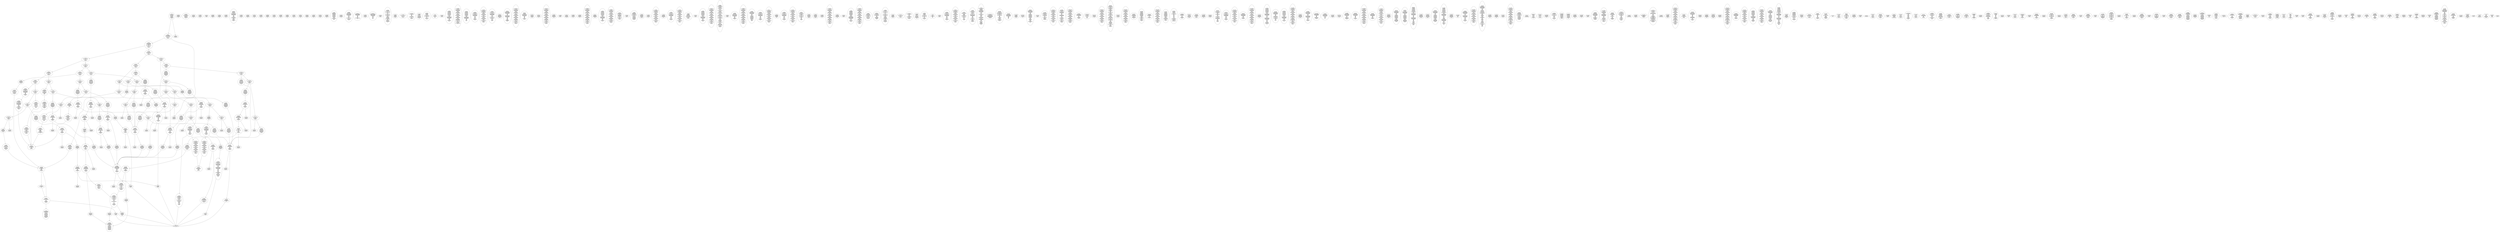 /* Generated by GvGen v.1.0 (https://www.github.com/stricaud/gvgen) */

digraph G {
compound=true;
   node1 [label="[anywhere]"];
   node2 [label="# 0x0
PUSHX Data
PUSHX Data
MSTORE
CALLVALUE
ISZERO
PUSHX Data
JUMPI
"];
   node3 [label="# 0xc
PUSHX Data
REVERT
"];
   node4 [label="# 0x10
JUMPDEST
PUSHX LogicData
CALLDATASIZE
LT
PUSHX Data
JUMPI
"];
   node5 [label="# 0x1a
PUSHX Data
CALLDATALOAD
PUSHX BitData
SHR
PUSHX LogicData
GT
PUSHX Data
JUMPI
"];
   node6 [label="# 0x2b
PUSHX LogicData
GT
PUSHX Data
JUMPI
"];
   node7 [label="# 0x36
PUSHX LogicData
GT
PUSHX Data
JUMPI
"];
   node8 [label="# 0x41
PUSHX LogicData
EQ
PUSHX Data
JUMPI
"];
   node9 [label="# 0x4c
PUSHX LogicData
EQ
PUSHX Data
JUMPI
"];
   node10 [label="# 0x57
PUSHX LogicData
EQ
PUSHX Data
JUMPI
"];
   node11 [label="# 0x62
PUSHX LogicData
EQ
PUSHX Data
JUMPI
"];
   node12 [label="# 0x6d
PUSHX Data
REVERT
"];
   node13 [label="# 0x71
JUMPDEST
PUSHX LogicData
EQ
PUSHX Data
JUMPI
"];
   node14 [label="# 0x7d
PUSHX LogicData
EQ
PUSHX Data
JUMPI
"];
   node15 [label="# 0x88
PUSHX LogicData
EQ
PUSHX Data
JUMPI
"];
   node16 [label="# 0x93
PUSHX LogicData
EQ
PUSHX Data
JUMPI
"];
   node17 [label="# 0x9e
PUSHX Data
REVERT
"];
   node18 [label="# 0xa2
JUMPDEST
PUSHX LogicData
GT
PUSHX Data
JUMPI
"];
   node19 [label="# 0xae
PUSHX LogicData
EQ
PUSHX Data
JUMPI
"];
   node20 [label="# 0xb9
PUSHX LogicData
EQ
PUSHX Data
JUMPI
"];
   node21 [label="# 0xc4
PUSHX LogicData
EQ
PUSHX Data
JUMPI
"];
   node22 [label="# 0xcf
PUSHX LogicData
EQ
PUSHX Data
JUMPI
"];
   node23 [label="# 0xda
PUSHX Data
REVERT
"];
   node24 [label="# 0xde
JUMPDEST
PUSHX LogicData
EQ
PUSHX Data
JUMPI
"];
   node25 [label="# 0xea
PUSHX LogicData
EQ
PUSHX Data
JUMPI
"];
   node26 [label="# 0xf5
PUSHX LogicData
EQ
PUSHX Data
JUMPI
"];
   node27 [label="# 0x100
PUSHX LogicData
EQ
PUSHX Data
JUMPI
"];
   node28 [label="# 0x10b
PUSHX Data
REVERT
"];
   node29 [label="# 0x10f
JUMPDEST
PUSHX LogicData
GT
PUSHX Data
JUMPI
"];
   node30 [label="# 0x11b
PUSHX LogicData
GT
PUSHX Data
JUMPI
"];
   node31 [label="# 0x126
PUSHX LogicData
EQ
PUSHX Data
JUMPI
"];
   node32 [label="# 0x131
PUSHX LogicData
EQ
PUSHX Data
JUMPI
"];
   node33 [label="# 0x13c
PUSHX LogicData
EQ
PUSHX Data
JUMPI
"];
   node34 [label="# 0x147
PUSHX LogicData
EQ
PUSHX Data
JUMPI
"];
   node35 [label="# 0x152
PUSHX Data
REVERT
"];
   node36 [label="# 0x156
JUMPDEST
PUSHX LogicData
EQ
PUSHX Data
JUMPI
"];
   node37 [label="# 0x162
PUSHX LogicData
EQ
PUSHX Data
JUMPI
"];
   node38 [label="# 0x16d
PUSHX LogicData
EQ
PUSHX Data
JUMPI
"];
   node39 [label="# 0x178
PUSHX LogicData
EQ
PUSHX Data
JUMPI
"];
   node40 [label="# 0x183
PUSHX Data
REVERT
"];
   node41 [label="# 0x187
JUMPDEST
PUSHX LogicData
GT
PUSHX Data
JUMPI
"];
   node42 [label="# 0x193
PUSHX LogicData
EQ
PUSHX Data
JUMPI
"];
   node43 [label="# 0x19e
PUSHX LogicData
EQ
PUSHX Data
JUMPI
"];
   node44 [label="# 0x1a9
PUSHX LogicData
EQ
PUSHX Data
JUMPI
"];
   node45 [label="# 0x1b4
PUSHX LogicData
EQ
PUSHX Data
JUMPI
"];
   node46 [label="# 0x1bf
PUSHX Data
REVERT
"];
   node47 [label="# 0x1c3
JUMPDEST
PUSHX LogicData
EQ
PUSHX Data
JUMPI
"];
   node48 [label="# 0x1cf
PUSHX LogicData
EQ
PUSHX Data
JUMPI
"];
   node49 [label="# 0x1da
PUSHX LogicData
EQ
PUSHX Data
JUMPI
"];
   node50 [label="# 0x1e5
PUSHX LogicData
EQ
PUSHX Data
JUMPI
"];
   node51 [label="# 0x1f0
JUMPDEST
PUSHX Data
REVERT
"];
   node52 [label="# 0x1f5
JUMPDEST
PUSHX Data
PUSHX Data
CALLDATASIZE
PUSHX Data
PUSHX Data
JUMP
"];
   node53 [label="# 0x203
JUMPDEST
PUSHX Data
JUMP
"];
   node54 [label="# 0x208
JUMPDEST
PUSHX MemData
MLOAD
ISZERO
ISZERO
MSTORE
PUSHX ArithData
ADD
"];
   node55 [label="# 0x214
JUMPDEST
PUSHX MemData
MLOAD
SUB
RETURN
"];
   node56 [label="# 0x21d
JUMPDEST
PUSHX Data
PUSHX Data
JUMP
"];
   node57 [label="# 0x225
JUMPDEST
PUSHX MemData
MLOAD
PUSHX Data
PUSHX Data
JUMP
"];
   node58 [label="# 0x232
JUMPDEST
PUSHX Data
PUSHX Data
CALLDATASIZE
PUSHX Data
PUSHX Data
JUMP
"];
   node59 [label="# 0x240
JUMPDEST
PUSHX Data
JUMP
"];
   node60 [label="# 0x245
JUMPDEST
PUSHX MemData
MLOAD
PUSHX ArithData
PUSHX BitData
PUSHX BitData
SHL
SUB
AND
MSTORE
PUSHX ArithData
ADD
PUSHX Data
JUMP
"];
   node61 [label="# 0x25d
JUMPDEST
PUSHX Data
PUSHX Data
CALLDATASIZE
PUSHX Data
PUSHX Data
JUMP
"];
   node62 [label="# 0x26b
JUMPDEST
PUSHX Data
JUMP
"];
   node63 [label="# 0x270
JUMPDEST
STOP
"];
   node64 [label="# 0x272
JUMPDEST
PUSHX Data
PUSHX Data
CALLDATASIZE
PUSHX Data
PUSHX Data
JUMP
"];
   node65 [label="# 0x280
JUMPDEST
PUSHX Data
JUMP
"];
   node66 [label="# 0x285
JUMPDEST
PUSHX Data
PUSHX StorData
SLOAD
JUMP
"];
   node67 [label="# 0x28e
JUMPDEST
PUSHX MemData
MLOAD
MSTORE
PUSHX ArithData
ADD
PUSHX Data
JUMP
"];
   node68 [label="# 0x29c
JUMPDEST
PUSHX Data
PUSHX Data
CALLDATASIZE
PUSHX Data
PUSHX Data
JUMP
"];
   node69 [label="# 0x2aa
JUMPDEST
PUSHX Data
JUMP
"];
   node70 [label="# 0x2af
JUMPDEST
PUSHX Data
PUSHX Data
CALLDATASIZE
PUSHX Data
PUSHX Data
JUMP
"];
   node71 [label="# 0x2bd
JUMPDEST
PUSHX Data
JUMP
"];
   node72 [label="# 0x2c2
JUMPDEST
PUSHX Data
MLOAD
PUSHX ArithData
PUSHX BitData
PUSHX BitData
SHL
SUB
AND
MSTORE
PUSHX ArithData
ADD
MSTORE
ADD
PUSHX Data
JUMP
"];
   node73 [label="# 0x2e1
JUMPDEST
PUSHX Data
PUSHX Data
CALLDATASIZE
PUSHX Data
PUSHX Data
JUMP
"];
   node74 [label="# 0x2ef
JUMPDEST
PUSHX Data
JUMP
"];
   node75 [label="# 0x2f4
JUMPDEST
PUSHX Data
PUSHX Data
CALLDATASIZE
PUSHX Data
PUSHX Data
JUMP
"];
   node76 [label="# 0x302
JUMPDEST
PUSHX Data
JUMP
"];
   node77 [label="# 0x307
JUMPDEST
PUSHX Data
PUSHX Data
CALLDATASIZE
PUSHX Data
PUSHX Data
JUMP
"];
   node78 [label="# 0x315
JUMPDEST
PUSHX Data
JUMP
"];
   node79 [label="# 0x31a
JUMPDEST
PUSHX Data
PUSHX Data
CALLDATASIZE
PUSHX Data
PUSHX Data
JUMP
"];
   node80 [label="# 0x328
JUMPDEST
PUSHX Data
JUMP
"];
   node81 [label="# 0x32d
JUMPDEST
PUSHX Data
PUSHX Data
CALLDATASIZE
PUSHX Data
PUSHX Data
JUMP
"];
   node82 [label="# 0x33b
JUMPDEST
PUSHX Data
JUMP
"];
   node83 [label="# 0x340
JUMPDEST
PUSHX Data
PUSHX Data
CALLDATASIZE
PUSHX Data
PUSHX Data
JUMP
"];
   node84 [label="# 0x34e
JUMPDEST
PUSHX Data
JUMP
"];
   node85 [label="# 0x353
JUMPDEST
PUSHX Data
PUSHX Data
JUMP
"];
   node86 [label="# 0x35b
JUMPDEST
PUSHX Data
PUSHX Data
CALLDATASIZE
PUSHX Data
PUSHX Data
JUMP
"];
   node87 [label="# 0x369
JUMPDEST
PUSHX Data
JUMP
"];
   node88 [label="# 0x36e
JUMPDEST
PUSHX StorData
SLOAD
PUSHX ArithData
PUSHX BitData
PUSHX BitData
SHL
SUB
AND
PUSHX Data
JUMP
"];
   node89 [label="# 0x37f
JUMPDEST
PUSHX StorData
SLOAD
PUSHX Data
PUSHX Data
DIV
PUSHX BitData
AND
JUMP
"];
   node90 [label="# 0x392
JUMPDEST
PUSHX MemData
MLOAD
PUSHX BitData
AND
MSTORE
PUSHX ArithData
ADD
PUSHX Data
JUMP
"];
   node91 [label="# 0x3a4
JUMPDEST
PUSHX Data
PUSHX Data
CALLDATASIZE
PUSHX Data
PUSHX Data
JUMP
"];
   node92 [label="# 0x3b2
JUMPDEST
PUSHX Data
JUMP
"];
   node93 [label="# 0x3b7
JUMPDEST
PUSHX Data
PUSHX Data
JUMP
"];
   node94 [label="# 0x3bf
JUMPDEST
PUSHX StorData
SLOAD
PUSHX Data
PUSHX BitData
AND
JUMP
"];
   node95 [label="# 0x3cd
JUMPDEST
PUSHX MemData
MLOAD
PUSHX BitData
AND
MSTORE
PUSHX ArithData
ADD
PUSHX Data
JUMP
"];
   node96 [label="# 0x3e0
JUMPDEST
PUSHX Data
PUSHX Data
CALLDATASIZE
PUSHX Data
PUSHX Data
JUMP
"];
   node97 [label="# 0x3ee
JUMPDEST
PUSHX Data
JUMP
"];
   node98 [label="# 0x3f3
JUMPDEST
PUSHX Data
PUSHX Data
CALLDATASIZE
PUSHX Data
PUSHX Data
JUMP
"];
   node99 [label="# 0x401
JUMPDEST
PUSHX Data
JUMP
"];
   node100 [label="# 0x406
JUMPDEST
PUSHX Data
PUSHX Data
CALLDATASIZE
PUSHX Data
PUSHX Data
JUMP
"];
   node101 [label="# 0x414
JUMPDEST
PUSHX Data
JUMP
"];
   node102 [label="# 0x419
JUMPDEST
PUSHX Data
PUSHX Data
JUMP
"];
   node103 [label="# 0x421
JUMPDEST
PUSHX Data
PUSHX Data
CALLDATASIZE
PUSHX Data
PUSHX Data
JUMP
"];
   node104 [label="# 0x42f
JUMPDEST
PUSHX Data
JUMP
"];
   node105 [label="# 0x434
JUMPDEST
PUSHX Data
PUSHX Data
CALLDATASIZE
PUSHX Data
PUSHX Data
JUMP
"];
   node106 [label="# 0x442
JUMPDEST
PUSHX Data
JUMP
"];
   node107 [label="# 0x447
JUMPDEST
PUSHX StorData
SLOAD
PUSHX Data
PUSHX Data
DIV
PUSHX BitData
AND
JUMP
"];
   node108 [label="# 0x45b
JUMPDEST
PUSHX Data
PUSHX Data
CALLDATASIZE
PUSHX Data
PUSHX Data
JUMP
"];
   node109 [label="# 0x469
JUMPDEST
PUSHX Data
JUMP
"];
   node110 [label="# 0x46e
JUMPDEST
PUSHX Data
PUSHX Data
JUMP
"];
   node111 [label="# 0x476
JUMPDEST
PUSHX Data
PUSHX Data
CALLDATASIZE
PUSHX Data
PUSHX Data
JUMP
"];
   node112 [label="# 0x484
JUMPDEST
PUSHX Data
PUSHX Data
MSTORE
PUSHX Data
MSTORE
PUSHX Data
SHA3
SLOAD
PUSHX BitData
AND
JUMP
"];
   node113 [label="# 0x499
JUMPDEST
PUSHX Data
PUSHX Data
CALLDATASIZE
PUSHX Data
PUSHX Data
JUMP
"];
   node114 [label="# 0x4a7
JUMPDEST
PUSHX Data
JUMP
"];
   node115 [label="# 0x4ac
JUMPDEST
PUSHX Data
PUSHX ArithData
PUSHX BitData
PUSHX BitData
SHL
SUB
NOT
AND
PUSHX LogicData
EQ
PUSHX Data
JUMPI
"];
   node116 [label="# 0x4e1
PUSHX ArithData
PUSHX BitData
PUSHX BitData
SHL
SUB
NOT
AND
PUSHX LogicData
EQ
"];
   node117 [label="# 0x50f
JUMPDEST
PUSHX Data
JUMPI
"];
   node118 [label="# 0x515
PUSHX LogicData
PUSHX ArithData
PUSHX BitData
PUSHX BitData
SHL
SUB
NOT
AND
EQ
"];
   node119 [label="# 0x543
JUMPDEST
JUMP
"];
   node120 [label="# 0x549
JUMPDEST
PUSHX Data
PUSHX StorData
SLOAD
PUSHX Data
PUSHX Data
JUMP
"];
   node121 [label="# 0x558
JUMPDEST
PUSHX ArithData
ADD
PUSHX ArithData
DIV
MUL
PUSHX ArithData
ADD
PUSHX MemData
MLOAD
ADD
PUSHX Data
MSTORE
MSTORE
PUSHX ArithData
ADD
SLOAD
PUSHX Data
PUSHX Data
JUMP
"];
   node122 [label="# 0x584
JUMPDEST
ISZERO
PUSHX Data
JUMPI
"];
   node123 [label="# 0x58b
PUSHX LogicData
LT
PUSHX Data
JUMPI
"];
   node124 [label="# 0x593
PUSHX ArithData
SLOAD
DIV
MUL
MSTORE
PUSHX ArithData
ADD
PUSHX Data
JUMP
"];
   node125 [label="# 0x5a6
JUMPDEST
ADD
PUSHX Data
MSTORE
PUSHX Data
PUSHX Data
SHA3
"];
   node126 [label="# 0x5b4
JUMPDEST
SLOAD
MSTORE
PUSHX ArithData
ADD
PUSHX ArithData
ADD
GT
PUSHX Data
JUMPI
"];
   node127 [label="# 0x5c8
SUB
PUSHX BitData
AND
ADD
"];
   node128 [label="# 0x5d1
JUMPDEST
JUMP
"];
   node129 [label="# 0x5db
JUMPDEST
PUSHX Data
MSTORE
PUSHX Data
PUSHX Data
MSTORE
PUSHX Data
SHA3
SLOAD
PUSHX ArithData
PUSHX BitData
PUSHX BitData
SHL
SUB
AND
PUSHX Data
JUMPI
"];
   node130 [label="# 0x5f8
PUSHX MemData
MLOAD
PUSHX BitData
PUSHX BitData
SHL
MSTORE
PUSHX Data
PUSHX ArithData
ADD
MSTORE
PUSHX Data
PUSHX ArithData
ADD
MSTORE
PUSHX Data
PUSHX ArithData
ADD
MSTORE
PUSHX BitData
PUSHX BitData
SHL
PUSHX ArithData
ADD
MSTORE
PUSHX ArithData
ADD
"];
   node131 [label="# 0x650
JUMPDEST
PUSHX MemData
MLOAD
SUB
REVERT
"];
   node132 [label="# 0x659
JUMPDEST
PUSHX Data
MSTORE
PUSHX Data
PUSHX Data
MSTORE
PUSHX Data
SHA3
SLOAD
PUSHX ArithData
PUSHX BitData
PUSHX BitData
SHL
SUB
AND
JUMP
"];
   node133 [label="# 0x675
JUMPDEST
PUSHX StorData
SLOAD
PUSHX ArithData
PUSHX BitData
PUSHX BitData
SHL
SUB
AND
CALLER
EQ
PUSHX Data
JUMPI
"];
   node134 [label="# 0x688
PUSHX MemData
MLOAD
PUSHX BitData
PUSHX BitData
SHL
MSTORE
PUSHX Data
PUSHX ArithData
ADD
MSTORE
PUSHX ArithData
ADD
MSTORE
PUSHX Data
PUSHX ArithData
ADD
MSTORE
PUSHX ArithData
ADD
PUSHX Data
JUMP
"];
   node135 [label="# 0x6cf
JUMPDEST
PUSHX StorData
SLOAD
PUSHX ArithData
PUSHX BitData
PUSHX BitData
SHL
SUB
AND
PUSHX ArithData
MUL
PUSHX BitData
AND
OR
SSTORE
JUMP
"];
   node136 [label="# 0x712
JUMPDEST
PUSHX Data
PUSHX Data
PUSHX Data
JUMP
"];
   node137 [label="# 0x71d
JUMPDEST
PUSHX ArithData
PUSHX BitData
PUSHX BitData
SHL
SUB
AND
PUSHX ArithData
PUSHX BitData
PUSHX BitData
SHL
SUB
AND
EQ
ISZERO
PUSHX Data
JUMPI
"];
   node138 [label="# 0x73a
PUSHX MemData
MLOAD
PUSHX BitData
PUSHX BitData
SHL
MSTORE
PUSHX Data
PUSHX ArithData
ADD
MSTORE
PUSHX Data
PUSHX ArithData
ADD
MSTORE
PUSHX Data
PUSHX ArithData
ADD
MSTORE
PUSHX Data
PUSHX ArithData
ADD
MSTORE
PUSHX ArithData
ADD
PUSHX Data
JUMP
"];
   node139 [label="# 0x7a7
JUMPDEST
CALLER
PUSHX ArithData
PUSHX BitData
PUSHX BitData
SHL
SUB
AND
EQ
PUSHX Data
JUMPI
"];
   node140 [label="# 0x7b9
PUSHX Data
CALLER
PUSHX Data
JUMP
"];
   node141 [label="# 0x7c3
JUMPDEST
PUSHX Data
JUMPI
"];
   node142 [label="# 0x7c8
PUSHX MemData
MLOAD
PUSHX BitData
PUSHX BitData
SHL
MSTORE
PUSHX Data
PUSHX ArithData
ADD
MSTORE
PUSHX Data
PUSHX ArithData
ADD
MSTORE
PUSHX Data
PUSHX ArithData
ADD
MSTORE
PUSHX Data
PUSHX ArithData
ADD
MSTORE
PUSHX ArithData
ADD
PUSHX Data
JUMP
"];
   node143 [label="# 0x835
JUMPDEST
PUSHX Data
PUSHX Data
JUMP
"];
   node144 [label="# 0x83f
JUMPDEST
JUMP
"];
   node145 [label="# 0x844
JUMPDEST
PUSHX Data
CALLER
"];
   node146 [label="# 0x849
JUMPDEST
PUSHX Data
JUMP
"];
   node147 [label="# 0x84f
JUMPDEST
PUSHX Data
JUMPI
"];
   node148 [label="# 0x854
PUSHX MemData
MLOAD
PUSHX BitData
PUSHX BitData
SHL
MSTORE
PUSHX Data
PUSHX ArithData
ADD
MSTORE
PUSHX Data
PUSHX ArithData
ADD
MSTORE
PUSHX Data
PUSHX ArithData
ADD
MSTORE
PUSHX Data
PUSHX ArithData
ADD
MSTORE
PUSHX ArithData
ADD
PUSHX Data
JUMP
"];
   node149 [label="# 0x8c1
JUMPDEST
PUSHX Data
PUSHX Data
JUMP
"];
   node150 [label="# 0x8cc
JUMPDEST
PUSHX Data
MSTORE
PUSHX Data
PUSHX Data
MSTORE
PUSHX Data
SHA3
SLOAD
PUSHX ArithData
PUSHX BitData
PUSHX BitData
SHL
SUB
AND
PUSHX Data
JUMPI
"];
   node151 [label="# 0x8eb
PUSHX MemData
MLOAD
PUSHX BitData
PUSHX BitData
SHL
MSTORE
PUSHX Data
PUSHX ArithData
ADD
MSTORE
PUSHX Data
PUSHX ArithData
ADD
MSTORE
PUSHX Data
PUSHX ArithData
ADD
MSTORE
PUSHX ArithData
ADD
PUSHX Data
JUMP
"];
   node152 [label="# 0x932
JUMPDEST
PUSHX StorData
SLOAD
PUSHX Data
PUSHX Data
PUSHX Data
DIV
PUSHX BitData
AND
PUSHX Data
JUMP
"];
   node153 [label="# 0x95e
JUMPDEST
JUMP
"];
   node154 [label="# 0x969
JUMPDEST
PUSHX Data
PUSHX MemData
MLOAD
PUSHX ArithData
ADD
PUSHX Data
MSTORE
PUSHX Data
MSTORE
PUSHX Data
JUMP
"];
   node155 [label="# 0x984
JUMPDEST
PUSHX Data
CALLER
PUSHX Data
JUMP
"];
   node156 [label="# 0x98d
JUMPDEST
PUSHX Data
JUMPI
"];
   node157 [label="# 0x992
PUSHX MemData
MLOAD
PUSHX BitData
PUSHX BitData
SHL
MSTORE
PUSHX Data
PUSHX ArithData
ADD
MSTORE
PUSHX ArithData
ADD
MSTORE
PUSHX Data
PUSHX ArithData
ADD
MSTORE
PUSHX ArithData
ADD
PUSHX Data
JUMP
"];
   node158 [label="# 0x9d9
JUMPDEST
PUSHX Data
PUSHX Data
JUMP
"];
   node159 [label="# 0x9e2
JUMPDEST
JUMP
"];
   node160 [label="# 0x9e5
JUMPDEST
PUSHX StorData
SLOAD
PUSHX ArithData
PUSHX BitData
PUSHX BitData
SHL
SUB
AND
CALLER
EQ
PUSHX Data
JUMPI
"];
   node161 [label="# 0x9f8
PUSHX MemData
MLOAD
PUSHX BitData
PUSHX BitData
SHL
MSTORE
PUSHX Data
PUSHX ArithData
ADD
MSTORE
PUSHX ArithData
ADD
MSTORE
PUSHX Data
PUSHX ArithData
ADD
MSTORE
PUSHX ArithData
ADD
PUSHX Data
JUMP
"];
   node162 [label="# 0xa3f
JUMPDEST
MLOAD
PUSHX Data
PUSHX Data
PUSHX ArithData
ADD
PUSHX Data
JUMP
"];
   node163 [label="# 0xa52
JUMPDEST
JUMP
"];
   node164 [label="# 0xa56
JUMPDEST
PUSHX Data
MSTORE
PUSHX Data
PUSHX Data
MSTORE
PUSHX Data
SHA3
SLOAD
PUSHX ArithData
PUSHX BitData
PUSHX BitData
SHL
SUB
AND
PUSHX Data
JUMPI
"];
   node165 [label="# 0xa74
PUSHX MemData
MLOAD
PUSHX BitData
PUSHX BitData
SHL
MSTORE
PUSHX Data
PUSHX ArithData
ADD
MSTORE
PUSHX Data
PUSHX ArithData
ADD
MSTORE
PUSHX Data
PUSHX ArithData
ADD
MSTORE
PUSHX Data
PUSHX ArithData
ADD
MSTORE
PUSHX ArithData
ADD
PUSHX Data
JUMP
"];
   node166 [label="# 0xae1
JUMPDEST
PUSHX MemData
MLOAD
PUSHX BitData
NOT
PUSHX BitData
SHL
AND
PUSHX ArithData
ADD
MSTORE
PUSHX BitData
AND
PUSHX ArithData
ADD
MSTORE
PUSHX Data
PUSHX ArithData
ADD
PUSHX MemData
MLOAD
PUSHX ArithData
SUB
SUB
MSTORE
PUSHX Data
MSTORE
MLOAD
PUSHX ArithData
ADD
SHA3
PUSHX Data
PUSHX Data
PUSHX StorData
SLOAD
PUSHX Data
JUMP
"];
   node167 [label="# 0xb54
JUMPDEST
JUMP
"];
   node168 [label="# 0xb5e
JUMPDEST
PUSHX Data
PUSHX ArithData
PUSHX BitData
PUSHX BitData
SHL
SUB
AND
PUSHX Data
JUMPI
"];
   node169 [label="# 0xb6f
PUSHX MemData
MLOAD
PUSHX BitData
PUSHX BitData
SHL
MSTORE
PUSHX Data
PUSHX ArithData
ADD
MSTORE
PUSHX Data
PUSHX ArithData
ADD
MSTORE
PUSHX Data
PUSHX ArithData
ADD
MSTORE
PUSHX Data
PUSHX ArithData
ADD
MSTORE
PUSHX ArithData
ADD
PUSHX Data
JUMP
"];
   node170 [label="# 0xbdc
JUMPDEST
PUSHX ArithData
PUSHX BitData
PUSHX BitData
SHL
SUB
AND
PUSHX Data
MSTORE
PUSHX Data
PUSHX Data
MSTORE
PUSHX Data
SHA3
SLOAD
JUMP
"];
   node171 [label="# 0xbf8
JUMPDEST
PUSHX StorData
SLOAD
PUSHX ArithData
PUSHX BitData
PUSHX BitData
SHL
SUB
AND
CALLER
EQ
PUSHX Data
JUMPI
"];
   node172 [label="# 0xc0b
PUSHX MemData
MLOAD
PUSHX BitData
PUSHX BitData
SHL
MSTORE
PUSHX Data
PUSHX ArithData
ADD
MSTORE
PUSHX ArithData
ADD
MSTORE
PUSHX Data
PUSHX ArithData
ADD
MSTORE
PUSHX ArithData
ADD
PUSHX Data
JUMP
"];
   node173 [label="# 0xc52
JUMPDEST
PUSHX Data
PUSHX Data
PUSHX Data
JUMP
"];
   node174 [label="# 0xc5c
JUMPDEST
JUMP
"];
   node175 [label="# 0xc5e
JUMPDEST
PUSHX StorData
SLOAD
PUSHX ArithData
PUSHX BitData
PUSHX BitData
SHL
SUB
AND
CALLER
EQ
PUSHX Data
JUMPI
"];
   node176 [label="# 0xc71
PUSHX MemData
MLOAD
PUSHX BitData
PUSHX BitData
SHL
MSTORE
PUSHX Data
PUSHX ArithData
ADD
MSTORE
PUSHX ArithData
ADD
MSTORE
PUSHX Data
PUSHX ArithData
ADD
MSTORE
PUSHX ArithData
ADD
PUSHX Data
JUMP
"];
   node177 [label="# 0xcb8
JUMPDEST
PUSHX Data
SSTORE
JUMP
"];
   node178 [label="# 0xcbd
JUMPDEST
PUSHX StorData
SLOAD
PUSHX ArithData
PUSHX BitData
PUSHX BitData
SHL
SUB
AND
CALLER
EQ
PUSHX Data
JUMPI
"];
   node179 [label="# 0xcd0
PUSHX MemData
MLOAD
PUSHX BitData
PUSHX BitData
SHL
MSTORE
PUSHX Data
PUSHX ArithData
ADD
MSTORE
PUSHX ArithData
ADD
MSTORE
PUSHX Data
PUSHX ArithData
ADD
MSTORE
PUSHX ArithData
ADD
PUSHX Data
JUMP
"];
   node180 [label="# 0xd17
JUMPDEST
PUSHX StorData
SLOAD
PUSHX BitData
AND
PUSHX ArithData
MUL
PUSHX BitData
NOT
AND
OR
SSTORE
JUMP
"];
   node181 [label="# 0xd35
JUMPDEST
PUSHX Data
PUSHX StorData
SLOAD
PUSHX Data
PUSHX Data
JUMP
"];
   node182 [label="# 0xd44
JUMPDEST
PUSHX Data
CALLER
PUSHX Data
JUMP
"];
   node183 [label="# 0xd4f
JUMPDEST
PUSHX Data
CALLER
PUSHX Data
JUMP
"];
   node184 [label="# 0xd59
JUMPDEST
PUSHX Data
JUMPI
"];
   node185 [label="# 0xd5e
PUSHX MemData
MLOAD
PUSHX BitData
PUSHX BitData
SHL
MSTORE
PUSHX Data
PUSHX ArithData
ADD
MSTORE
PUSHX Data
PUSHX ArithData
ADD
MSTORE
PUSHX Data
PUSHX ArithData
ADD
MSTORE
PUSHX Data
PUSHX ArithData
ADD
MSTORE
PUSHX ArithData
ADD
PUSHX Data
JUMP
"];
   node186 [label="# 0xdcb
JUMPDEST
PUSHX Data
PUSHX Data
JUMP
"];
   node187 [label="# 0xdd7
JUMPDEST
JUMP
"];
   node188 [label="# 0xddd
JUMPDEST
PUSHX Data
MSTORE
PUSHX Data
PUSHX Data
MSTORE
PUSHX Data
SHA3
SLOAD
PUSHX Data
PUSHX ArithData
PUSHX BitData
PUSHX BitData
SHL
SUB
AND
PUSHX Data
JUMPI
"];
   node189 [label="# 0xdfd
PUSHX MemData
MLOAD
PUSHX BitData
PUSHX BitData
SHL
MSTORE
PUSHX Data
PUSHX ArithData
ADD
MSTORE
PUSHX Data
PUSHX ArithData
ADD
MSTORE
PUSHX Data
PUSHX ArithData
ADD
MSTORE
PUSHX Data
PUSHX ArithData
ADD
MSTORE
PUSHX ArithData
ADD
PUSHX Data
JUMP
"];
   node190 [label="# 0xe6a
JUMPDEST
PUSHX Data
PUSHX MemData
MLOAD
PUSHX ArithData
ADD
PUSHX Data
PUSHX Data
JUMP
"];
   node191 [label="# 0xe7c
JUMPDEST
PUSHX MemData
MLOAD
PUSHX ArithData
SUB
SUB
MSTORE
PUSHX Data
MSTORE
JUMP
"];
   node192 [label="# 0xe92
JUMPDEST
PUSHX StorData
SLOAD
PUSHX Data
PUSHX Data
JUMP
"];
   node193 [label="# 0xe9f
JUMPDEST
PUSHX ArithData
ADD
PUSHX ArithData
DIV
MUL
PUSHX ArithData
ADD
PUSHX MemData
MLOAD
ADD
PUSHX Data
MSTORE
MSTORE
PUSHX ArithData
ADD
SLOAD
PUSHX Data
PUSHX Data
JUMP
"];
   node194 [label="# 0xecb
JUMPDEST
ISZERO
PUSHX Data
JUMPI
"];
   node195 [label="# 0xed2
PUSHX LogicData
LT
PUSHX Data
JUMPI
"];
   node196 [label="# 0xeda
PUSHX ArithData
SLOAD
DIV
MUL
MSTORE
PUSHX ArithData
ADD
PUSHX Data
JUMP
"];
   node197 [label="# 0xeed
JUMPDEST
ADD
PUSHX Data
MSTORE
PUSHX Data
PUSHX Data
SHA3
"];
   node198 [label="# 0xefb
JUMPDEST
SLOAD
MSTORE
PUSHX ArithData
ADD
PUSHX ArithData
ADD
GT
PUSHX Data
JUMPI
"];
   node199 [label="# 0xf0f
SUB
PUSHX BitData
AND
ADD
"];
   node200 [label="# 0xf18
JUMPDEST
JUMP
"];
   node201 [label="# 0xf20
JUMPDEST
PUSHX StorData
SLOAD
PUSHX ArithData
PUSHX BitData
PUSHX BitData
SHL
SUB
AND
CALLER
EQ
PUSHX Data
JUMPI
"];
   node202 [label="# 0xf33
PUSHX MemData
MLOAD
PUSHX BitData
PUSHX BitData
SHL
MSTORE
PUSHX Data
PUSHX ArithData
ADD
MSTORE
PUSHX ArithData
ADD
MSTORE
PUSHX Data
PUSHX ArithData
ADD
MSTORE
PUSHX ArithData
ADD
PUSHX Data
JUMP
"];
   node203 [label="# 0xf7a
JUMPDEST
PUSHX StorData
SLOAD
ISZERO
ISZERO
PUSHX ArithData
MUL
PUSHX BitData
NOT
AND
OR
SSTORE
JUMP
"];
   node204 [label="# 0xf9a
JUMPDEST
PUSHX StorData
SLOAD
PUSHX Data
PUSHX Data
DIV
PUSHX ArithData
PUSHX BitData
PUSHX BitData
SHL
SUB
AND
PUSHX Data
DIV
PUSHX BitData
AND
ISZERO
PUSHX Data
JUMPI
"];
   node205 [label="# 0xfc5
PUSHX MemData
MLOAD
PUSHX Data
MSTORE
PUSHX ArithData
PUSHX BitData
PUSHX BitData
SHL
SUB
AND
PUSHX ArithData
ADD
MSTORE
AND
AND
PUSHX Data
PUSHX ArithData
ADD
PUSHX Data
PUSHX MemData
MLOAD
SUB
GAS
STATICCALL
ISZERO
ISZERO
PUSHX Data
JUMPI
"];
   node206 [label="# 0x1020
RETURNDATASIZE
PUSHX Data
RETURNDATACOPY
RETURNDATASIZE
PUSHX Data
REVERT
"];
   node207 [label="# 0x1029
JUMPDEST
PUSHX MemData
MLOAD
RETURNDATASIZE
PUSHX BitData
NOT
PUSHX ArithData
ADD
AND
ADD
PUSHX Data
MSTORE
ADD
PUSHX Data
PUSHX Data
JUMP
"];
   node208 [label="# 0x104d
JUMPDEST
PUSHX ArithData
PUSHX BitData
PUSHX BitData
SHL
SUB
AND
EQ
"];
   node209 [label="# 0x1058
JUMPDEST
ISZERO
PUSHX Data
JUMPI
"];
   node210 [label="# 0x105e
PUSHX Data
PUSHX Data
JUMP
"];
   node211 [label="# 0x1067
JUMPDEST
PUSHX ArithData
PUSHX BitData
PUSHX BitData
SHL
SUB
AND
PUSHX Data
MSTORE
PUSHX Data
PUSHX Data
MSTORE
PUSHX Data
SHA3
AND
MSTORE
MSTORE
SHA3
SLOAD
PUSHX BitData
AND
"];
   node212 [label="# 0x1091
JUMPDEST
JUMP
"];
   node213 [label="# 0x1099
JUMPDEST
PUSHX StorData
SLOAD
PUSHX BitData
PUSHX BitData
SHL
DIV
PUSHX BitData
AND
ISZERO
PUSHX Data
JUMPI
"];
   node214 [label="# 0x10ac
PUSHX MemData
MLOAD
PUSHX BitData
PUSHX BitData
SHL
MSTORE
PUSHX Data
PUSHX ArithData
ADD
MSTORE
PUSHX ArithData
ADD
MSTORE
PUSHX Data
PUSHX ArithData
ADD
MSTORE
PUSHX ArithData
ADD
PUSHX Data
JUMP
"];
   node215 [label="# 0x10f3
JUMPDEST
PUSHX StorData
SLOAD
PUSHX BitData
PUSHX BitData
SHL
NOT
AND
PUSHX BitData
PUSHX BitData
SHL
OR
SSTORE
PUSHX StorData
SLOAD
PUSHX Data
DIV
PUSHX BitData
AND
PUSHX Data
JUMPI
"];
   node216 [label="# 0x1118
PUSHX MemData
MLOAD
PUSHX BitData
PUSHX BitData
SHL
MSTORE
PUSHX Data
PUSHX ArithData
ADD
MSTORE
PUSHX Data
PUSHX ArithData
ADD
MSTORE
PUSHX Data
PUSHX ArithData
ADD
MSTORE
PUSHX ArithData
ADD
PUSHX Data
JUMP
"];
   node217 [label="# 0x115f
JUMPDEST
PUSHX LogicData
PUSHX BitData
AND
GT
ISZERO
PUSHX Data
JUMPI
"];
   node218 [label="# 0x116d
PUSHX BitData
SHR
PUSHX BitData
AND
GT
ISZERO
"];
   node219 [label="# 0x1179
JUMPDEST
PUSHX Data
JUMPI
"];
   node220 [label="# 0x117e
PUSHX MemData
MLOAD
PUSHX BitData
PUSHX BitData
SHL
MSTORE
PUSHX Data
PUSHX ArithData
ADD
MSTORE
PUSHX Data
PUSHX ArithData
ADD
MSTORE
PUSHX Data
PUSHX ArithData
ADD
MSTORE
PUSHX ArithData
ADD
PUSHX Data
JUMP
"];
   node221 [label="# 0x11c5
JUMPDEST
PUSHX StorData
SLOAD
PUSHX MemData
MLOAD
PUSHX BitData
NOT
CALLER
PUSHX BitData
SHL
AND
PUSHX ArithData
ADD
MSTORE
PUSHX BitData
AND
PUSHX ArithData
ADD
MSTORE
PUSHX Data
PUSHX ArithData
ADD
PUSHX MemData
MLOAD
PUSHX ArithData
SUB
SUB
MSTORE
PUSHX Data
MSTORE
MLOAD
PUSHX ArithData
ADD
SHA3
PUSHX Data
JUMP
"];
   node222 [label="# 0x122f
JUMPDEST
PUSHX Data
JUMPI
"];
   node223 [label="# 0x1234
PUSHX MemData
MLOAD
PUSHX BitData
PUSHX BitData
SHL
MSTORE
PUSHX Data
PUSHX ArithData
ADD
MSTORE
PUSHX Data
PUSHX ArithData
ADD
MSTORE
PUSHX Data
PUSHX ArithData
ADD
MSTORE
PUSHX ArithData
ADD
PUSHX Data
JUMP
"];
   node224 [label="# 0x127b
JUMPDEST
PUSHX Data
PUSHX BitData
SHR
PUSHX Data
PUSHX Data
JUMP
"];
   node225 [label="# 0x128a
JUMPDEST
CALLER
PUSHX Data
MSTORE
PUSHX Data
PUSHX Data
MSTORE
PUSHX Data
SHA3
SLOAD
PUSHX BitData
AND
PUSHX Data
AND
PUSHX Data
JUMP
"];
   node226 [label="# 0x12ac
JUMPDEST
PUSHX BitData
AND
LT
PUSHX Data
JUMPI
"];
   node227 [label="# 0x12b5
PUSHX MemData
MLOAD
PUSHX BitData
PUSHX BitData
SHL
MSTORE
PUSHX Data
PUSHX ArithData
ADD
MSTORE
PUSHX Data
PUSHX ArithData
ADD
MSTORE
PUSHX Data
PUSHX ArithData
ADD
MSTORE
PUSHX ArithData
ADD
PUSHX Data
JUMP
"];
   node228 [label="# 0x12fc
JUMPDEST
CALLER
PUSHX Data
MSTORE
PUSHX Data
PUSHX Data
MSTORE
PUSHX Data
SHA3
SLOAD
PUSHX Data
PUSHX BitData
AND
PUSHX Data
JUMP
"];
   node229 [label="# 0x131e
JUMPDEST
SLOAD
PUSHX Data
AND
PUSHX ArithData
EXP
MUL
MUL
NOT
AND
OR
SSTORE
PUSHX StorData
SLOAD
PUSHX BitData
AND
PUSHX Data
"];
   node230 [label="# 0x1345
JUMPDEST
PUSHX BitData
AND
LT
ISZERO
PUSHX Data
JUMPI
"];
   node231 [label="# 0x1351
PUSHX Data
CALLER
PUSHX Data
PUSHX Data
JUMP
"];
   node232 [label="# 0x135d
JUMPDEST
PUSHX BitData
AND
PUSHX Data
JUMP
"];
   node233 [label="# 0x1369
JUMPDEST
PUSHX Data
PUSHX Data
JUMP
"];
   node234 [label="# 0x1373
JUMPDEST
PUSHX Data
JUMP
"];
   node235 [label="# 0x137b
JUMPDEST
PUSHX StorData
SLOAD
PUSHX BitData
NOT
AND
PUSHX BitData
AND
OR
SSTORE
PUSHX StorData
SLOAD
PUSHX BitData
PUSHX BitData
SHL
NOT
AND
SSTORE
JUMP
"];
   node236 [label="# 0x13a4
JUMPDEST
PUSHX StorData
SLOAD
PUSHX ArithData
PUSHX BitData
PUSHX BitData
SHL
SUB
AND
CALLER
EQ
PUSHX Data
JUMPI
"];
   node237 [label="# 0x13b7
PUSHX MemData
MLOAD
PUSHX BitData
PUSHX BitData
SHL
MSTORE
PUSHX Data
PUSHX ArithData
ADD
MSTORE
PUSHX ArithData
ADD
MSTORE
PUSHX Data
PUSHX ArithData
ADD
MSTORE
PUSHX ArithData
ADD
PUSHX Data
JUMP
"];
   node238 [label="# 0x13fe
JUMPDEST
PUSHX StorData
SLOAD
PUSHX BitData
NOT
AND
PUSHX ArithData
DIV
PUSHX BitData
AND
ISZERO
MUL
OR
SSTORE
JUMP
"];
   node239 [label="# 0x141f
JUMPDEST
PUSHX StorData
SLOAD
PUSHX ArithData
PUSHX BitData
PUSHX BitData
SHL
SUB
AND
CALLER
EQ
PUSHX Data
JUMPI
"];
   node240 [label="# 0x1432
PUSHX MemData
MLOAD
PUSHX BitData
PUSHX BitData
SHL
MSTORE
PUSHX Data
PUSHX ArithData
ADD
MSTORE
PUSHX ArithData
ADD
MSTORE
PUSHX Data
PUSHX ArithData
ADD
MSTORE
PUSHX ArithData
ADD
PUSHX Data
JUMP
"];
   node241 [label="# 0x1479
JUMPDEST
PUSHX ArithData
PUSHX BitData
PUSHX BitData
SHL
SUB
AND
PUSHX Data
JUMPI
"];
   node242 [label="# 0x1488
PUSHX MemData
MLOAD
PUSHX BitData
PUSHX BitData
SHL
MSTORE
PUSHX Data
PUSHX ArithData
ADD
MSTORE
PUSHX Data
PUSHX ArithData
ADD
MSTORE
PUSHX Data
PUSHX ArithData
ADD
MSTORE
PUSHX Data
PUSHX ArithData
ADD
MSTORE
PUSHX ArithData
ADD
PUSHX Data
JUMP
"];
   node243 [label="# 0x14f5
JUMPDEST
PUSHX Data
PUSHX Data
JUMP
"];
   node244 [label="# 0x14fe
JUMPDEST
PUSHX Data
MSTORE
PUSHX Data
PUSHX Data
MSTORE
PUSHX Data
SHA3
SLOAD
PUSHX ArithData
PUSHX BitData
PUSHX BitData
SHL
SUB
NOT
AND
PUSHX ArithData
PUSHX BitData
PUSHX BitData
SHL
SUB
AND
OR
SSTORE
PUSHX Data
PUSHX Data
JUMP
"];
   node245 [label="# 0x1533
JUMPDEST
PUSHX ArithData
PUSHX BitData
PUSHX BitData
SHL
SUB
AND
PUSHX Data
PUSHX MemData
MLOAD
PUSHX MemData
MLOAD
SUB
LOGX
JUMP
"];
   node246 [label="# 0x156c
JUMPDEST
PUSHX Data
MSTORE
PUSHX Data
PUSHX Data
MSTORE
PUSHX Data
SHA3
SLOAD
PUSHX ArithData
PUSHX BitData
PUSHX BitData
SHL
SUB
AND
PUSHX Data
JUMPI
"];
   node247 [label="# 0x1589
PUSHX MemData
MLOAD
PUSHX BitData
PUSHX BitData
SHL
MSTORE
PUSHX Data
PUSHX ArithData
ADD
MSTORE
PUSHX Data
PUSHX ArithData
ADD
MSTORE
PUSHX Data
PUSHX ArithData
ADD
MSTORE
PUSHX BitData
PUSHX BitData
SHL
PUSHX ArithData
ADD
MSTORE
PUSHX ArithData
ADD
PUSHX Data
JUMP
"];
   node248 [label="# 0x15e5
JUMPDEST
PUSHX Data
PUSHX Data
PUSHX Data
JUMP
"];
   node249 [label="# 0x15f0
JUMPDEST
PUSHX ArithData
PUSHX BitData
PUSHX BitData
SHL
SUB
AND
PUSHX ArithData
PUSHX BitData
PUSHX BitData
SHL
SUB
AND
EQ
PUSHX Data
JUMPI
"];
   node250 [label="# 0x160d
PUSHX ArithData
PUSHX BitData
PUSHX BitData
SHL
SUB
AND
PUSHX Data
PUSHX Data
JUMP
"];
   node251 [label="# 0x1620
JUMPDEST
PUSHX ArithData
PUSHX BitData
PUSHX BitData
SHL
SUB
AND
EQ
"];
   node252 [label="# 0x162b
JUMPDEST
PUSHX Data
JUMPI
"];
   node253 [label="# 0x1631
PUSHX Data
PUSHX Data
JUMP
"];
   node254 [label="# 0x163b
JUMPDEST
PUSHX ArithData
PUSHX BitData
PUSHX BitData
SHL
SUB
AND
PUSHX Data
PUSHX Data
JUMP
"];
   node255 [label="# 0x164e
JUMPDEST
PUSHX ArithData
PUSHX BitData
PUSHX BitData
SHL
SUB
AND
EQ
PUSHX Data
JUMPI
"];
   node256 [label="# 0x165d
PUSHX MemData
MLOAD
PUSHX BitData
PUSHX BitData
SHL
MSTORE
PUSHX Data
PUSHX ArithData
ADD
MSTORE
PUSHX Data
PUSHX ArithData
ADD
MSTORE
PUSHX Data
PUSHX ArithData
ADD
MSTORE
PUSHX Data
PUSHX ArithData
ADD
MSTORE
PUSHX ArithData
ADD
PUSHX Data
JUMP
"];
   node257 [label="# 0x16ca
JUMPDEST
PUSHX ArithData
PUSHX BitData
PUSHX BitData
SHL
SUB
AND
PUSHX Data
JUMPI
"];
   node258 [label="# 0x16d9
PUSHX MemData
MLOAD
PUSHX BitData
PUSHX BitData
SHL
MSTORE
PUSHX Data
PUSHX ArithData
ADD
MSTORE
PUSHX ArithData
ADD
MSTORE
PUSHX Data
PUSHX ArithData
ADD
MSTORE
PUSHX Data
PUSHX ArithData
ADD
MSTORE
PUSHX ArithData
ADD
PUSHX Data
JUMP
"];
   node259 [label="# 0x1745
JUMPDEST
PUSHX Data
PUSHX Data
PUSHX Data
JUMP
"];
   node260 [label="# 0x1750
JUMPDEST
PUSHX ArithData
PUSHX BitData
PUSHX BitData
SHL
SUB
AND
PUSHX Data
MSTORE
PUSHX Data
PUSHX Data
MSTORE
PUSHX Data
SHA3
SLOAD
PUSHX Data
PUSHX Data
PUSHX Data
JUMP
"];
   node261 [label="# 0x1779
JUMPDEST
SSTORE
PUSHX ArithData
PUSHX BitData
PUSHX BitData
SHL
SUB
AND
PUSHX Data
MSTORE
PUSHX Data
PUSHX Data
MSTORE
PUSHX Data
SHA3
SLOAD
PUSHX Data
PUSHX Data
PUSHX Data
JUMP
"];
   node262 [label="# 0x17a7
JUMPDEST
SSTORE
PUSHX Data
MSTORE
PUSHX Data
PUSHX Data
MSTORE
PUSHX MemData
SHA3
SLOAD
PUSHX ArithData
PUSHX BitData
PUSHX BitData
SHL
SUB
NOT
AND
PUSHX ArithData
PUSHX BitData
PUSHX BitData
SHL
SUB
AND
OR
SSTORE
MLOAD
AND
PUSHX Data
LOGX
JUMP
"];
   node263 [label="# 0x1808
JUMPDEST
PUSHX Data
PUSHX Data
PUSHX Data
JUMP
"];
   node264 [label="# 0x1813
JUMPDEST
PUSHX Data
PUSHX Data
PUSHX Data
JUMP
"];
   node265 [label="# 0x1820
JUMPDEST
PUSHX ArithData
PUSHX BitData
PUSHX BitData
SHL
SUB
AND
PUSHX Data
MSTORE
PUSHX Data
PUSHX Data
MSTORE
PUSHX Data
SHA3
SLOAD
PUSHX Data
PUSHX Data
PUSHX Data
JUMP
"];
   node266 [label="# 0x1849
JUMPDEST
SSTORE
PUSHX Data
MSTORE
PUSHX Data
PUSHX Data
MSTORE
PUSHX MemData
SHA3
SLOAD
PUSHX ArithData
PUSHX BitData
PUSHX BitData
SHL
SUB
NOT
AND
SSTORE
MLOAD
PUSHX ArithData
PUSHX BitData
PUSHX BitData
SHL
SUB
AND
PUSHX Data
LOGX
JUMP
"];
   node267 [label="# 0x18a3
JUMPDEST
PUSHX Data
PUSHX Data
PUSHX Data
JUMP
"];
   node268 [label="# 0x18b0
JUMPDEST
EQ
JUMP
"];
   node269 [label="# 0x18b9
JUMPDEST
PUSHX StorData
SLOAD
PUSHX ArithData
PUSHX BitData
PUSHX BitData
SHL
SUB
AND
PUSHX ArithData
PUSHX BitData
PUSHX BitData
SHL
SUB
NOT
AND
OR
SSTORE
PUSHX MemData
MLOAD
AND
PUSHX Data
PUSHX Data
LOGX
JUMP
"];
   node270 [label="# 0x190b
JUMPDEST
PUSHX ArithData
PUSHX BitData
PUSHX BitData
SHL
SUB
AND
PUSHX ArithData
PUSHX BitData
PUSHX BitData
SHL
SUB
AND
EQ
ISZERO
PUSHX Data
JUMPI
"];
   node271 [label="# 0x1926
PUSHX MemData
MLOAD
PUSHX BitData
PUSHX BitData
SHL
MSTORE
PUSHX Data
PUSHX ArithData
ADD
MSTORE
PUSHX Data
PUSHX ArithData
ADD
MSTORE
PUSHX Data
PUSHX ArithData
ADD
MSTORE
PUSHX ArithData
ADD
PUSHX Data
JUMP
"];
   node272 [label="# 0x196d
JUMPDEST
PUSHX ArithData
PUSHX BitData
PUSHX BitData
SHL
SUB
AND
PUSHX Data
MSTORE
PUSHX Data
PUSHX ArithData
MSTORE
PUSHX MemData
SHA3
AND
MSTORE
MSTORE
SHA3
SLOAD
PUSHX BitData
NOT
AND
ISZERO
ISZERO
OR
SSTORE
MLOAD
MSTORE
PUSHX Data
ADD
PUSHX MemData
MLOAD
SUB
LOGX
JUMP
"];
   node273 [label="# 0x19da
JUMPDEST
PUSHX Data
PUSHX Data
JUMP
"];
   node274 [label="# 0x19e5
JUMPDEST
PUSHX Data
PUSHX Data
JUMP
"];
   node275 [label="# 0x19f1
JUMPDEST
PUSHX Data
JUMPI
"];
   node276 [label="# 0x19f6
PUSHX MemData
MLOAD
PUSHX BitData
PUSHX BitData
SHL
MSTORE
PUSHX Data
PUSHX ArithData
ADD
MSTORE
PUSHX Data
PUSHX ArithData
ADD
MSTORE
PUSHX Data
PUSHX ArithData
ADD
MSTORE
PUSHX BitData
PUSHX BitData
SHL
PUSHX ArithData
ADD
MSTORE
PUSHX ArithData
ADD
PUSHX Data
JUMP
"];
   node277 [label="# 0x1a58
JUMPDEST
PUSHX Data
PUSHX MemData
MLOAD
PUSHX ArithData
ADD
PUSHX Data
MSTORE
PUSHX Data
MSTORE
PUSHX Data
JUMP
"];
   node278 [label="# 0x1a72
JUMPDEST
PUSHX Data
"];
   node279 [label="# 0x1a77
JUMPDEST
MLOAD
LT
ISZERO
PUSHX Data
JUMPI
"];
   node280 [label="# 0x1a81
PUSHX Data
MLOAD
LT
PUSHX Data
JUMPI
"];
   node281 [label="# 0x1a8d
PUSHX Data
PUSHX Data
JUMP
"];
   node282 [label="# 0x1a94
JUMPDEST
PUSHX ArithData
MUL
PUSHX ArithData
ADD
ADD
MLOAD
GT
PUSHX Data
JUMPI
"];
   node283 [label="# 0x1aa6
PUSHX Data
MSTORE
PUSHX Data
MSTORE
PUSHX Data
SHA3
PUSHX Data
JUMP
"];
   node284 [label="# 0x1aba
JUMPDEST
PUSHX Data
MSTORE
PUSHX Data
MSTORE
PUSHX Data
SHA3
"];
   node285 [label="# 0x1acb
JUMPDEST
PUSHX Data
PUSHX Data
JUMP
"];
   node286 [label="# 0x1ad6
JUMPDEST
PUSHX Data
JUMP
"];
   node287 [label="# 0x1ade
JUMPDEST
JUMP
"];
   node288 [label="# 0x1ae6
JUMPDEST
PUSHX Data
PUSHX ArithData
PUSHX BitData
PUSHX BitData
SHL
SUB
AND
EXTCODESIZE
ISZERO
PUSHX Data
JUMPI
"];
   node289 [label="# 0x1af9
PUSHX MemData
MLOAD
PUSHX BitData
PUSHX BitData
SHL
MSTORE
PUSHX ArithData
PUSHX BitData
PUSHX BitData
SHL
SUB
AND
PUSHX Data
PUSHX Data
CALLER
PUSHX ArithData
ADD
PUSHX Data
JUMP
"];
   node290 [label="# 0x1b2a
JUMPDEST
PUSHX Data
PUSHX MemData
MLOAD
SUB
PUSHX Data
GAS
CALL
ISZERO
PUSHX Data
JUMPI
"];
   node291 [label="# 0x1b43
PUSHX MemData
MLOAD
PUSHX ArithData
RETURNDATASIZE
ADD
PUSHX BitData
NOT
AND
ADD
MSTORE
PUSHX Data
ADD
PUSHX Data
JUMP
"];
   node292 [label="# 0x1b62
JUMPDEST
PUSHX Data
"];
   node293 [label="# 0x1b65
JUMPDEST
PUSHX Data
JUMPI
"];
   node294 [label="# 0x1b6a
RETURNDATASIZE
ISZERO
PUSHX Data
JUMPI
"];
   node295 [label="# 0x1b72
PUSHX MemData
MLOAD
PUSHX BitData
NOT
PUSHX ArithData
RETURNDATASIZE
ADD
AND
ADD
PUSHX Data
MSTORE
RETURNDATASIZE
MSTORE
RETURNDATASIZE
PUSHX Data
PUSHX ArithData
ADD
RETURNDATACOPY
PUSHX Data
JUMP
"];
   node296 [label="# 0x1b93
JUMPDEST
PUSHX Data
"];
   node297 [label="# 0x1b98
JUMPDEST
MLOAD
PUSHX Data
JUMPI
"];
   node298 [label="# 0x1ba0
PUSHX MemData
MLOAD
PUSHX BitData
PUSHX BitData
SHL
MSTORE
PUSHX Data
PUSHX ArithData
ADD
MSTORE
PUSHX Data
PUSHX ArithData
ADD
MSTORE
PUSHX Data
PUSHX ArithData
ADD
MSTORE
PUSHX BitData
PUSHX BitData
SHL
PUSHX ArithData
ADD
MSTORE
PUSHX ArithData
ADD
PUSHX Data
JUMP
"];
   node299 [label="# 0x1c02
JUMPDEST
MLOAD
PUSHX ArithData
ADD
REVERT
"];
   node300 [label="# 0x1c0a
JUMPDEST
PUSHX ArithData
PUSHX BitData
PUSHX BitData
SHL
SUB
NOT
AND
PUSHX BitData
PUSHX BitData
SHL
EQ
PUSHX Data
JUMP
"];
   node301 [label="# 0x1c24
JUMPDEST
PUSHX Data
JUMP
"];
   node302 [label="# 0x1c2f
JUMPDEST
PUSHX Data
PUSHX Data
JUMP
"];
   node303 [label="# 0x1c39
JUMPDEST
PUSHX Data
PUSHX Data
PUSHX Data
JUMP
"];
   node304 [label="# 0x1c46
JUMPDEST
PUSHX Data
JUMPI
"];
   node305 [label="# 0x1c4b
PUSHX MemData
MLOAD
PUSHX BitData
PUSHX BitData
SHL
MSTORE
PUSHX Data
PUSHX ArithData
ADD
MSTORE
PUSHX Data
PUSHX ArithData
ADD
MSTORE
PUSHX Data
PUSHX ArithData
ADD
MSTORE
PUSHX BitData
PUSHX BitData
SHL
PUSHX ArithData
ADD
MSTORE
PUSHX ArithData
ADD
PUSHX Data
JUMP
"];
   node306 [label="# 0x1cad
JUMPDEST
PUSHX ArithData
PUSHX BitData
PUSHX BitData
SHL
SUB
AND
PUSHX Data
JUMPI
"];
   node307 [label="# 0x1cbc
PUSHX MemData
MLOAD
PUSHX BitData
PUSHX BitData
SHL
MSTORE
PUSHX Data
PUSHX ArithData
ADD
MSTORE
PUSHX ArithData
ADD
MSTORE
PUSHX Data
PUSHX ArithData
ADD
MSTORE
PUSHX ArithData
ADD
PUSHX Data
JUMP
"];
   node308 [label="# 0x1d03
JUMPDEST
PUSHX Data
MSTORE
PUSHX Data
PUSHX Data
MSTORE
PUSHX Data
SHA3
SLOAD
PUSHX ArithData
PUSHX BitData
PUSHX BitData
SHL
SUB
AND
ISZERO
PUSHX Data
JUMPI
"];
   node309 [label="# 0x1d21
PUSHX MemData
MLOAD
PUSHX BitData
PUSHX BitData
SHL
MSTORE
PUSHX Data
PUSHX ArithData
ADD
MSTORE
PUSHX Data
PUSHX ArithData
ADD
MSTORE
PUSHX Data
PUSHX ArithData
ADD
MSTORE
PUSHX ArithData
ADD
PUSHX Data
JUMP
"];
   node310 [label="# 0x1d68
JUMPDEST
PUSHX ArithData
PUSHX BitData
PUSHX BitData
SHL
SUB
AND
PUSHX Data
MSTORE
PUSHX Data
PUSHX Data
MSTORE
PUSHX Data
SHA3
SLOAD
PUSHX Data
PUSHX Data
PUSHX Data
JUMP
"];
   node311 [label="# 0x1d91
JUMPDEST
SSTORE
PUSHX Data
MSTORE
PUSHX Data
PUSHX Data
MSTORE
PUSHX MemData
SHA3
SLOAD
PUSHX ArithData
PUSHX BitData
PUSHX BitData
SHL
SUB
NOT
AND
PUSHX ArithData
PUSHX BitData
PUSHX BitData
SHL
SUB
AND
OR
SSTORE
MLOAD
PUSHX Data
LOGX
JUMP
"];
   node312 [label="# 0x1def
JUMPDEST
SLOAD
PUSHX Data
PUSHX Data
JUMP
"];
   node313 [label="# 0x1dfb
JUMPDEST
PUSHX Data
MSTORE
PUSHX Data
PUSHX Data
SHA3
PUSHX ArithData
ADD
PUSHX Data
DIV
ADD
PUSHX Data
JUMPI
"];
   node314 [label="# 0x1e15
PUSHX Data
SSTORE
PUSHX Data
JUMP
"];
   node315 [label="# 0x1e1d
JUMPDEST
PUSHX LogicData
LT
PUSHX Data
JUMPI
"];
   node316 [label="# 0x1e26
MLOAD
PUSHX BitData
NOT
AND
ADD
OR
SSTORE
PUSHX Data
JUMP
"];
   node317 [label="# 0x1e36
JUMPDEST
ADD
PUSHX ArithData
ADD
SSTORE
ISZERO
PUSHX Data
JUMPI
"];
   node318 [label="# 0x1e45
ADD
"];
   node319 [label="# 0x1e48
JUMPDEST
GT
ISZERO
PUSHX Data
JUMPI
"];
   node320 [label="# 0x1e51
MLOAD
SSTORE
PUSHX ArithData
ADD
PUSHX ArithData
ADD
PUSHX Data
JUMP
"];
   node321 [label="# 0x1e63
JUMPDEST
PUSHX Data
PUSHX Data
JUMP
"];
   node322 [label="# 0x1e6f
JUMPDEST
JUMP
"];
   node323 [label="# 0x1e73
JUMPDEST
"];
   node324 [label="# 0x1e74
JUMPDEST
GT
ISZERO
PUSHX Data
JUMPI
"];
   node325 [label="# 0x1e7d
PUSHX Data
SSTORE
PUSHX ArithData
ADD
PUSHX Data
JUMP
"];
   node326 [label="# 0x1e88
JUMPDEST
PUSHX ArithData
PUSHX BitData
PUSHX BitData
SHL
SUB
NOT
AND
EQ
PUSHX Data
JUMPI
"];
   node327 [label="# 0x1e9a
PUSHX Data
REVERT
"];
   node328 [label="# 0x1e9e
JUMPDEST
PUSHX Data
PUSHX LogicData
SUB
SLT
ISZERO
PUSHX Data
JUMPI
"];
   node329 [label="# 0x1eac
PUSHX Data
REVERT
"];
   node330 [label="# 0x1eb0
JUMPDEST
CALLDATALOAD
PUSHX Data
PUSHX Data
JUMP
"];
   node331 [label="# 0x1ebb
JUMPDEST
JUMP
"];
   node332 [label="# 0x1ec2
JUMPDEST
PUSHX Data
MLOAD
MSTORE
PUSHX Data
"];
   node333 [label="# 0x1ecc
JUMPDEST
LT
ISZERO
PUSHX Data
JUMPI
"];
   node334 [label="# 0x1ed5
PUSHX ArithData
ADD
ADD
MLOAD
ADD
ADD
MSTORE
ADD
PUSHX Data
JUMP
"];
   node335 [label="# 0x1ee8
JUMPDEST
GT
ISZERO
PUSHX Data
JUMPI
"];
   node336 [label="# 0x1ef1
PUSHX Data
PUSHX ArithData
ADD
ADD
MSTORE
"];
   node337 [label="# 0x1efa
JUMPDEST
PUSHX ArithData
ADD
PUSHX BitData
NOT
AND
ADD
PUSHX ArithData
ADD
JUMP
"];
   node338 [label="# 0x1f0f
JUMPDEST
PUSHX Data
MSTORE
PUSHX Data
PUSHX Data
PUSHX ArithData
ADD
PUSHX Data
JUMP
"];
   node339 [label="# 0x1f22
JUMPDEST
PUSHX Data
PUSHX LogicData
SUB
SLT
ISZERO
PUSHX Data
JUMPI
"];
   node340 [label="# 0x1f30
PUSHX Data
REVERT
"];
   node341 [label="# 0x1f34
JUMPDEST
CALLDATALOAD
JUMP
"];
   node342 [label="# 0x1f3b
JUMPDEST
PUSHX ArithData
PUSHX BitData
PUSHX BitData
SHL
SUB
AND
EQ
PUSHX Data
JUMPI
"];
   node343 [label="# 0x1f4c
PUSHX Data
REVERT
"];
   node344 [label="# 0x1f50
JUMPDEST
PUSHX Data
PUSHX LogicData
SUB
SLT
ISZERO
PUSHX Data
JUMPI
"];
   node345 [label="# 0x1f5e
PUSHX Data
REVERT
"];
   node346 [label="# 0x1f62
JUMPDEST
CALLDATALOAD
PUSHX Data
PUSHX Data
JUMP
"];
   node347 [label="# 0x1f6d
JUMPDEST
PUSHX Data
PUSHX LogicData
SUB
SLT
ISZERO
PUSHX Data
JUMPI
"];
   node348 [label="# 0x1f7c
PUSHX Data
REVERT
"];
   node349 [label="# 0x1f80
JUMPDEST
CALLDATALOAD
PUSHX Data
PUSHX Data
JUMP
"];
   node350 [label="# 0x1f8b
JUMPDEST
PUSHX ArithData
ADD
CALLDATALOAD
JUMP
"];
   node351 [label="# 0x1f99
JUMPDEST
PUSHX Data
PUSHX Data
PUSHX LogicData
SUB
SLT
ISZERO
PUSHX Data
JUMPI
"];
   node352 [label="# 0x1faa
PUSHX Data
REVERT
"];
   node353 [label="# 0x1fae
JUMPDEST
CALLDATALOAD
PUSHX Data
PUSHX Data
JUMP
"];
   node354 [label="# 0x1fb9
JUMPDEST
PUSHX ArithData
ADD
CALLDATALOAD
PUSHX Data
PUSHX Data
JUMP
"];
   node355 [label="# 0x1fc9
JUMPDEST
PUSHX ArithData
ADD
CALLDATALOAD
JUMP
"];
   node356 [label="# 0x1fda
JUMPDEST
PUSHX Data
PUSHX LogicData
SUB
SLT
ISZERO
PUSHX Data
JUMPI
"];
   node357 [label="# 0x1fe9
PUSHX Data
REVERT
"];
   node358 [label="# 0x1fed
JUMPDEST
CALLDATALOAD
PUSHX ArithData
ADD
CALLDATALOAD
JUMP
"];
   node359 [label="# 0x1ffc
JUMPDEST
PUSHX BitData
PUSHX BitData
SHL
PUSHX Data
MSTORE
PUSHX Data
PUSHX Data
MSTORE
PUSHX Data
PUSHX Data
REVERT
"];
   node360 [label="# 0x2012
JUMPDEST
PUSHX MemData
MLOAD
PUSHX ArithData
ADD
PUSHX BitData
NOT
AND
ADD
PUSHX LogicData
GT
LT
OR
ISZERO
PUSHX Data
JUMPI
"];
   node361 [label="# 0x2034
PUSHX Data
PUSHX Data
JUMP
"];
   node362 [label="# 0x203b
JUMPDEST
PUSHX Data
MSTORE
JUMP
"];
   node363 [label="# 0x2043
JUMPDEST
PUSHX Data
PUSHX LogicData
GT
ISZERO
PUSHX Data
JUMPI
"];
   node364 [label="# 0x2056
PUSHX Data
PUSHX Data
JUMP
"];
   node365 [label="# 0x205d
JUMPDEST
PUSHX Data
PUSHX ArithData
ADD
PUSHX BitData
NOT
AND
PUSHX ArithData
ADD
PUSHX Data
JUMP
"];
   node366 [label="# 0x2070
JUMPDEST
MSTORE
ADD
GT
ISZERO
PUSHX Data
JUMPI
"];
   node367 [label="# 0x2080
PUSHX Data
REVERT
"];
   node368 [label="# 0x2084
JUMPDEST
PUSHX ArithData
ADD
CALLDATACOPY
PUSHX Data
PUSHX ArithData
ADD
ADD
MSTORE
JUMP
"];
   node369 [label="# 0x209b
JUMPDEST
PUSHX Data
PUSHX LogicData
SUB
SLT
ISZERO
PUSHX Data
JUMPI
"];
   node370 [label="# 0x20a9
PUSHX Data
REVERT
"];
   node371 [label="# 0x20ad
JUMPDEST
CALLDATALOAD
PUSHX LogicData
GT
ISZERO
PUSHX Data
JUMPI
"];
   node372 [label="# 0x20c0
PUSHX Data
REVERT
"];
   node373 [label="# 0x20c4
JUMPDEST
ADD
PUSHX ArithData
ADD
SGT
PUSHX Data
JUMPI
"];
   node374 [label="# 0x20d1
PUSHX Data
REVERT
"];
   node375 [label="# 0x20d5
JUMPDEST
PUSHX Data
CALLDATALOAD
PUSHX ArithData
ADD
PUSHX Data
JUMP
"];
   node376 [label="# 0x20e4
JUMPDEST
PUSHX Data
PUSHX ArithData
ADD
SLT
PUSHX Data
JUMPI
"];
   node377 [label="# 0x20f1
PUSHX Data
REVERT
"];
   node378 [label="# 0x20f5
JUMPDEST
CALLDATALOAD
PUSHX Data
PUSHX LogicData
GT
ISZERO
PUSHX Data
JUMPI
"];
   node379 [label="# 0x210a
PUSHX Data
PUSHX Data
JUMP
"];
   node380 [label="# 0x2111
JUMPDEST
PUSHX BitData
SHL
PUSHX Data
ADD
PUSHX Data
JUMP
"];
   node381 [label="# 0x2120
JUMPDEST
MSTORE
ADD
ADD
ADD
GT
ISZERO
PUSHX Data
JUMPI
"];
   node382 [label="# 0x2136
PUSHX Data
REVERT
"];
   node383 [label="# 0x213a
JUMPDEST
ADD
"];
   node384 [label="# 0x2140
JUMPDEST
LT
ISZERO
PUSHX Data
JUMPI
"];
   node385 [label="# 0x2149
CALLDATALOAD
MSTORE
ADD
ADD
PUSHX Data
JUMP
"];
   node386 [label="# 0x2159
JUMPDEST
JUMP
"];
   node387 [label="# 0x2164
JUMPDEST
CALLDATALOAD
PUSHX BitData
AND
EQ
PUSHX Data
JUMPI
"];
   node388 [label="# 0x2190
PUSHX Data
REVERT
"];
   node389 [label="# 0x2194
JUMPDEST
JUMP
"];
   node390 [label="# 0x2199
JUMPDEST
PUSHX Data
PUSHX Data
PUSHX LogicData
SUB
SLT
ISZERO
PUSHX Data
JUMPI
"];
   node391 [label="# 0x21aa
PUSHX Data
REVERT
"];
   node392 [label="# 0x21ae
JUMPDEST
CALLDATALOAD
PUSHX Data
PUSHX Data
JUMP
"];
   node393 [label="# 0x21b9
JUMPDEST
PUSHX ArithData
ADD
CALLDATALOAD
PUSHX LogicData
GT
ISZERO
PUSHX Data
JUMPI
"];
   node394 [label="# 0x21d1
PUSHX Data
REVERT
"];
   node395 [label="# 0x21d5
JUMPDEST
PUSHX Data
ADD
PUSHX Data
JUMP
"];
   node396 [label="# 0x21e1
JUMPDEST
PUSHX Data
PUSHX ArithData
ADD
PUSHX Data
JUMP
"];
   node397 [label="# 0x21f0
JUMPDEST
JUMP
"];
   node398 [label="# 0x21f9
JUMPDEST
CALLDATALOAD
PUSHX BitData
AND
EQ
PUSHX Data
JUMPI
"];
   node399 [label="# 0x2206
PUSHX Data
REVERT
"];
   node400 [label="# 0x220a
JUMPDEST
PUSHX Data
PUSHX LogicData
SUB
SLT
ISZERO
PUSHX Data
JUMPI
"];
   node401 [label="# 0x2218
PUSHX Data
REVERT
"];
   node402 [label="# 0x221c
JUMPDEST
PUSHX Data
PUSHX Data
JUMP
"];
   node403 [label="# 0x2225
JUMPDEST
CALLDATALOAD
ISZERO
ISZERO
EQ
PUSHX Data
JUMPI
"];
   node404 [label="# 0x2231
PUSHX Data
REVERT
"];
   node405 [label="# 0x2235
JUMPDEST
PUSHX Data
PUSHX LogicData
SUB
SLT
ISZERO
PUSHX Data
JUMPI
"];
   node406 [label="# 0x2244
PUSHX Data
REVERT
"];
   node407 [label="# 0x2248
JUMPDEST
CALLDATALOAD
PUSHX Data
PUSHX Data
JUMP
"];
   node408 [label="# 0x2253
JUMPDEST
PUSHX Data
PUSHX ArithData
ADD
PUSHX Data
JUMP
"];
   node409 [label="# 0x2261
JUMPDEST
JUMP
"];
   node410 [label="# 0x226a
JUMPDEST
PUSHX Data
PUSHX Data
PUSHX LogicData
SUB
SLT
ISZERO
PUSHX Data
JUMPI
"];
   node411 [label="# 0x227c
PUSHX Data
REVERT
"];
   node412 [label="# 0x2280
JUMPDEST
CALLDATALOAD
PUSHX Data
PUSHX Data
JUMP
"];
   node413 [label="# 0x228b
JUMPDEST
PUSHX ArithData
ADD
CALLDATALOAD
PUSHX Data
PUSHX Data
JUMP
"];
   node414 [label="# 0x229b
JUMPDEST
PUSHX ArithData
ADD
CALLDATALOAD
PUSHX ArithData
ADD
CALLDATALOAD
PUSHX LogicData
GT
ISZERO
PUSHX Data
JUMPI
"];
   node415 [label="# 0x22ba
PUSHX Data
REVERT
"];
   node416 [label="# 0x22be
JUMPDEST
ADD
PUSHX ArithData
ADD
SGT
PUSHX Data
JUMPI
"];
   node417 [label="# 0x22cb
PUSHX Data
REVERT
"];
   node418 [label="# 0x22cf
JUMPDEST
PUSHX Data
CALLDATALOAD
PUSHX ArithData
ADD
PUSHX Data
JUMP
"];
   node419 [label="# 0x22de
JUMPDEST
JUMP
"];
   node420 [label="# 0x22ea
JUMPDEST
PUSHX Data
PUSHX LogicData
SUB
SLT
ISZERO
PUSHX Data
JUMPI
"];
   node421 [label="# 0x22f8
PUSHX Data
REVERT
"];
   node422 [label="# 0x22fc
JUMPDEST
PUSHX Data
PUSHX Data
JUMP
"];
   node423 [label="# 0x2305
JUMPDEST
PUSHX Data
PUSHX LogicData
SUB
SLT
ISZERO
PUSHX Data
JUMPI
"];
   node424 [label="# 0x2314
PUSHX Data
REVERT
"];
   node425 [label="# 0x2318
JUMPDEST
CALLDATALOAD
PUSHX Data
PUSHX Data
JUMP
"];
   node426 [label="# 0x2323
JUMPDEST
PUSHX ArithData
ADD
CALLDATALOAD
PUSHX Data
PUSHX Data
JUMP
"];
   node427 [label="# 0x2333
JUMPDEST
JUMP
"];
   node428 [label="# 0x233e
JUMPDEST
PUSHX Data
PUSHX Data
PUSHX LogicData
SUB
SLT
ISZERO
PUSHX Data
JUMPI
"];
   node429 [label="# 0x234f
PUSHX Data
REVERT
"];
   node430 [label="# 0x2353
JUMPDEST
CALLDATALOAD
PUSHX LogicData
GT
ISZERO
PUSHX Data
JUMPI
"];
   node431 [label="# 0x2366
PUSHX Data
REVERT
"];
   node432 [label="# 0x236a
JUMPDEST
PUSHX Data
ADD
PUSHX Data
JUMP
"];
   node433 [label="# 0x2376
JUMPDEST
PUSHX Data
PUSHX ArithData
ADD
PUSHX Data
JUMP
"];
   node434 [label="# 0x2385
JUMPDEST
PUSHX Data
PUSHX ArithData
ADD
PUSHX Data
JUMP
"];
   node435 [label="# 0x2393
JUMPDEST
PUSHX BitData
SHR
AND
PUSHX Data
JUMPI
"];
   node436 [label="# 0x23a1
PUSHX BitData
AND
"];
   node437 [label="# 0x23a7
JUMPDEST
PUSHX LogicData
LT
EQ
ISZERO
PUSHX Data
JUMPI
"];
   node438 [label="# 0x23b3
PUSHX BitData
PUSHX BitData
SHL
PUSHX Data
MSTORE
PUSHX Data
PUSHX Data
MSTORE
PUSHX Data
PUSHX Data
REVERT
"];
   node439 [label="# 0x23c8
JUMPDEST
JUMP
"];
   node440 [label="# 0x23ce
JUMPDEST
PUSHX BitData
PUSHX BitData
SHL
PUSHX Data
MSTORE
PUSHX Data
PUSHX Data
MSTORE
PUSHX Data
PUSHX Data
REVERT
"];
   node441 [label="# 0x23e4
JUMPDEST
PUSHX Data
PUSHX Data
JUMPI
"];
   node442 [label="# 0x23ec
PUSHX BitData
PUSHX BitData
SHL
PUSHX Data
MSTORE
PUSHX Data
PUSHX Data
MSTORE
PUSHX Data
PUSHX Data
REVERT
"];
   node443 [label="# 0x2401
JUMPDEST
DIV
JUMP
"];
   node444 [label="# 0x2406
JUMPDEST
PUSHX Data
SLOAD
PUSHX BitData
SHR
AND
PUSHX Data
JUMPI
"];
   node445 [label="# 0x241c
PUSHX BitData
AND
"];
   node446 [label="# 0x2422
JUMPDEST
PUSHX LogicData
LT
EQ
ISZERO
PUSHX Data
JUMPI
"];
   node447 [label="# 0x242f
PUSHX BitData
PUSHX BitData
SHL
MSTORE
PUSHX Data
PUSHX Data
MSTORE
PUSHX Data
REVERT
"];
   node448 [label="# 0x2442
JUMPDEST
ISZERO
PUSHX Data
JUMPI
"];
   node449 [label="# 0x244a
PUSHX LogicData
EQ
PUSHX Data
JUMPI
"];
   node450 [label="# 0x2452
PUSHX Data
JUMP
"];
   node451 [label="# 0x2456
JUMPDEST
PUSHX BitData
NOT
AND
MSTORE
ADD
PUSHX Data
JUMP
"];
   node452 [label="# 0x2467
JUMPDEST
PUSHX Data
MSTORE
PUSHX Data
SHA3
PUSHX Data
"];
   node453 [label="# 0x2473
JUMPDEST
LT
ISZERO
PUSHX Data
JUMPI
"];
   node454 [label="# 0x247c
SLOAD
ADD
MSTORE
ADD
ADD
PUSHX Data
JUMP
"];
   node455 [label="# 0x248c
JUMPDEST
ADD
"];
   node456 [label="# 0x2494
JUMPDEST
JUMP
"];
   node457 [label="# 0x24a2
JUMPDEST
PUSHX Data
PUSHX LogicData
SUB
SLT
ISZERO
PUSHX Data
JUMPI
"];
   node458 [label="# 0x24b0
PUSHX Data
REVERT
"];
   node459 [label="# 0x24b4
JUMPDEST
MLOAD
PUSHX Data
PUSHX Data
JUMP
"];
   node460 [label="# 0x24bf
JUMPDEST
PUSHX Data
PUSHX BitData
AND
PUSHX BitData
AND
PUSHX ArithData
SUB
GT
ISZERO
PUSHX Data
JUMPI
"];
   node461 [label="# 0x24d5
PUSHX Data
PUSHX Data
JUMP
"];
   node462 [label="# 0x24dc
JUMPDEST
ADD
JUMP
"];
   node463 [label="# 0x24e4
JUMPDEST
PUSHX Data
PUSHX Data
AND
EQ
ISZERO
PUSHX Data
JUMPI
"];
   node464 [label="# 0x24f5
PUSHX Data
PUSHX Data
JUMP
"];
   node465 [label="# 0x24fc
JUMPDEST
PUSHX ArithData
ADD
JUMP
"];
   node466 [label="# 0x2506
JUMPDEST
PUSHX Data
PUSHX BitData
NOT
EQ
ISZERO
PUSHX Data
JUMPI
"];
   node467 [label="# 0x2513
PUSHX Data
PUSHX Data
JUMP
"];
   node468 [label="# 0x251a
JUMPDEST
PUSHX ArithData
ADD
JUMP
"];
   node469 [label="# 0x2521
JUMPDEST
PUSHX Data
LT
ISZERO
PUSHX Data
JUMPI
"];
   node470 [label="# 0x252c
PUSHX Data
PUSHX Data
JUMP
"];
   node471 [label="# 0x2533
JUMPDEST
SUB
JUMP
"];
   node472 [label="# 0x2538
JUMPDEST
PUSHX Data
NOT
GT
ISZERO
PUSHX Data
JUMPI
"];
   node473 [label="# 0x2544
PUSHX Data
PUSHX Data
JUMP
"];
   node474 [label="# 0x254b
JUMPDEST
ADD
JUMP
"];
   node475 [label="# 0x2550
JUMPDEST
PUSHX BitData
PUSHX BitData
SHL
PUSHX Data
MSTORE
PUSHX Data
PUSHX Data
MSTORE
PUSHX Data
PUSHX Data
REVERT
"];
   node476 [label="# 0x2566
JUMPDEST
PUSHX Data
PUSHX ArithData
PUSHX BitData
PUSHX BitData
SHL
SUB
AND
MSTORE
AND
PUSHX ArithData
ADD
MSTORE
PUSHX ArithData
ADD
MSTORE
PUSHX Data
PUSHX ArithData
ADD
MSTORE
PUSHX Data
PUSHX ArithData
ADD
PUSHX Data
JUMP
"];
   node477 [label="# 0x2598
JUMPDEST
PUSHX Data
PUSHX LogicData
SUB
SLT
ISZERO
PUSHX Data
JUMPI
"];
   node478 [label="# 0x25a6
PUSHX Data
REVERT
"];
   node479 [label="# 0x25aa
JUMPDEST
MLOAD
PUSHX Data
PUSHX Data
JUMP
"];
   node480 [label="# 0x25b5
INVALID
"];
   node481 [label="# 0x25b6
LOGX
PUSHX Data
INVALID
"];
   node482 [label="# 0x25be
SLT
SHA3
PUSHX Data
PUSHX Data
STOP
"];
   node483 [label="# 0x25e7
ADDMOD
EXP
STOP
"];
   node484 [label="# 0x25ea
CALLER
"];
node2->node4;
node2->node3;
node4->node51;
node4->node5;
node5->node29;
node5->node6;
node6->node18;
node6->node7;
node7->node13;
node7->node8;
node8->node108;
node8->node9;
node9->node110;
node9->node10;
node10->node111;
node10->node11;
node11->node113;
node11->node12;
node13->node102;
node13->node14;
node14->node103;
node14->node15;
node15->node105;
node15->node16;
node16->node107;
node16->node17;
node18->node24;
node18->node19;
node19->node94;
node19->node20;
node20->node96;
node20->node21;
node21->node98;
node21->node22;
node22->node100;
node22->node23;
node24->node88;
node24->node25;
node25->node89;
node25->node26;
node26->node91;
node26->node27;
node27->node93;
node27->node28;
node29->node41;
node29->node30;
node30->node36;
node30->node31;
node31->node81;
node31->node32;
node32->node83;
node32->node33;
node33->node85;
node33->node34;
node34->node86;
node34->node35;
node36->node73;
node36->node37;
node37->node75;
node37->node38;
node38->node77;
node38->node39;
node39->node79;
node39->node40;
node41->node47;
node41->node42;
node42->node64;
node42->node43;
node43->node66;
node43->node44;
node44->node68;
node44->node45;
node45->node70;
node45->node46;
node47->node52;
node47->node48;
node48->node56;
node48->node49;
node49->node58;
node49->node50;
node50->node61;
node50->node51;
node52->node328;
node54->node55;
node56->node120;
node58->node339;
node60->node55;
node61->node344;
node64->node347;
node66->node67;
node67->node55;
node68->node351;
node70->node356;
node73->node351;
node75->node339;
node77->node369;
node79->node339;
node81->node390;
node83->node344;
node85->node171;
node86->node339;
node88->node60;
node89->node90;
node90->node55;
node91->node400;
node93->node181;
node94->node95;
node95->node55;
node96->node405;
node98->node410;
node100->node339;
node102->node192;
node103->node420;
node105->node423;
node107->node54;
node108->node428;
node110->node236;
node111->node344;
node113->node344;
node120->node435;
node159->node1;
node171->node173;
node171->node172;
node172->node131;
node173->node269;
node174->node1;
node181->node435;
node192->node435;
node236->node238;
node236->node237;
node237->node131;
node238->node1;
node269->node174;
node326->node159;
node326->node327;
node328->node330;
node328->node329;
node330->node326;
node339->node341;
node339->node340;
node341->node1;
node342->node159;
node342->node343;
node344->node346;
node344->node345;
node346->node342;
node347->node349;
node347->node348;
node349->node342;
node351->node353;
node351->node352;
node353->node342;
node356->node358;
node356->node357;
node358->node1;
node360->node362;
node360->node361;
node361->node359;
node362->node1;
node363->node365;
node363->node364;
node364->node359;
node365->node360;
node369->node371;
node369->node370;
node371->node373;
node371->node372;
node373->node375;
node373->node374;
node375->node363;
node376->node378;
node376->node377;
node378->node380;
node378->node379;
node379->node359;
node380->node360;
node389->node1;
node390->node392;
node390->node391;
node392->node342;
node398->node389;
node398->node399;
node400->node402;
node400->node401;
node402->node398;
node403->node389;
node403->node404;
node405->node407;
node405->node406;
node407->node342;
node410->node412;
node410->node411;
node412->node342;
node420->node422;
node420->node421;
node422->node403;
node423->node425;
node423->node424;
node425->node342;
node428->node430;
node428->node429;
node430->node432;
node430->node431;
node432->node376;
node435->node437;
node435->node436;
node436->node437;
node437->node439;
node437->node438;
node439->node1;
}
